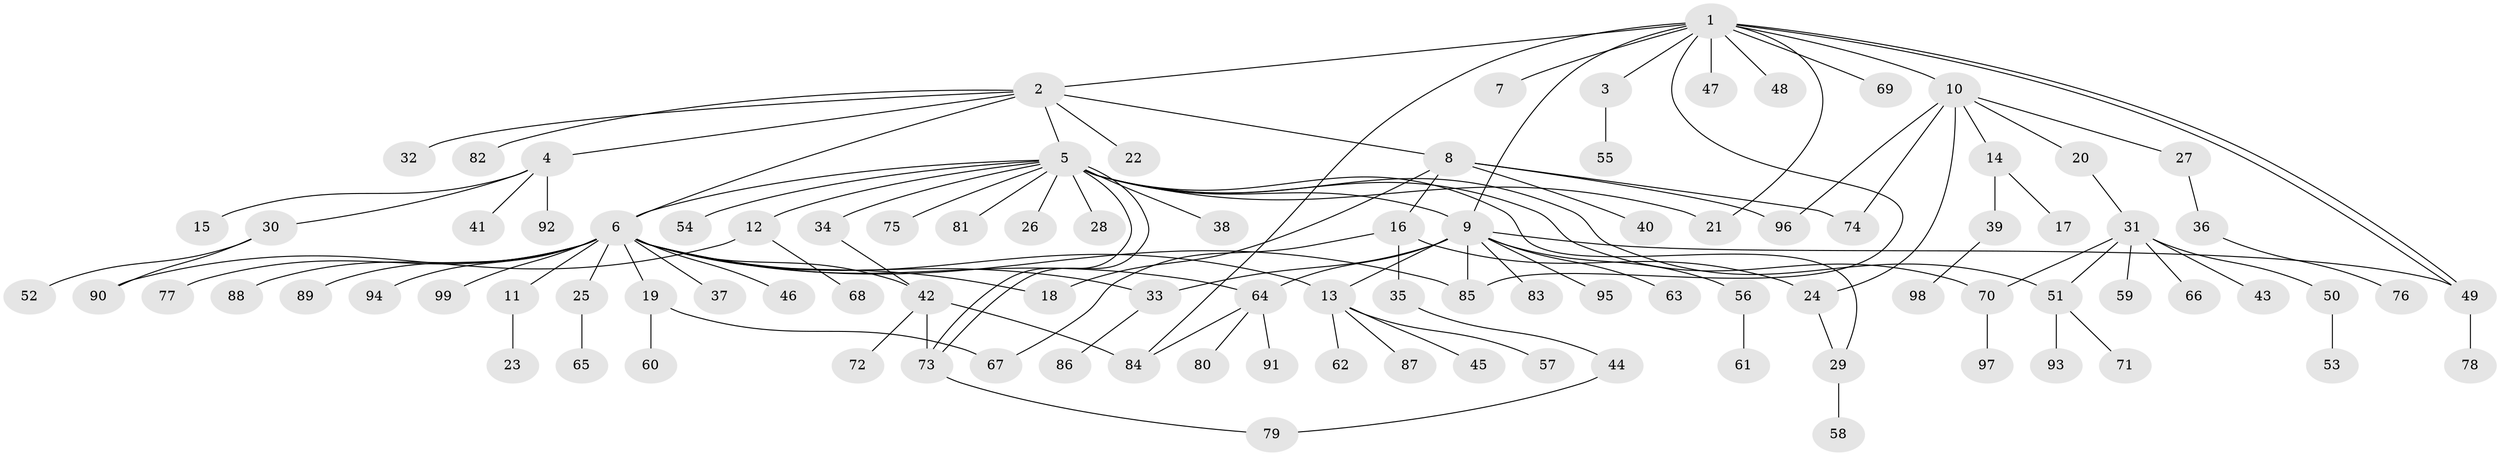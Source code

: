 // Generated by graph-tools (version 1.1) at 2025/14/03/09/25 04:14:21]
// undirected, 99 vertices, 123 edges
graph export_dot {
graph [start="1"]
  node [color=gray90,style=filled];
  1;
  2;
  3;
  4;
  5;
  6;
  7;
  8;
  9;
  10;
  11;
  12;
  13;
  14;
  15;
  16;
  17;
  18;
  19;
  20;
  21;
  22;
  23;
  24;
  25;
  26;
  27;
  28;
  29;
  30;
  31;
  32;
  33;
  34;
  35;
  36;
  37;
  38;
  39;
  40;
  41;
  42;
  43;
  44;
  45;
  46;
  47;
  48;
  49;
  50;
  51;
  52;
  53;
  54;
  55;
  56;
  57;
  58;
  59;
  60;
  61;
  62;
  63;
  64;
  65;
  66;
  67;
  68;
  69;
  70;
  71;
  72;
  73;
  74;
  75;
  76;
  77;
  78;
  79;
  80;
  81;
  82;
  83;
  84;
  85;
  86;
  87;
  88;
  89;
  90;
  91;
  92;
  93;
  94;
  95;
  96;
  97;
  98;
  99;
  1 -- 2;
  1 -- 3;
  1 -- 7;
  1 -- 9;
  1 -- 10;
  1 -- 21;
  1 -- 47;
  1 -- 48;
  1 -- 49;
  1 -- 49;
  1 -- 69;
  1 -- 84;
  1 -- 85;
  2 -- 4;
  2 -- 5;
  2 -- 6;
  2 -- 8;
  2 -- 22;
  2 -- 32;
  2 -- 82;
  3 -- 55;
  4 -- 15;
  4 -- 30;
  4 -- 41;
  4 -- 92;
  5 -- 6;
  5 -- 9;
  5 -- 12;
  5 -- 21;
  5 -- 26;
  5 -- 28;
  5 -- 29;
  5 -- 34;
  5 -- 38;
  5 -- 51;
  5 -- 54;
  5 -- 70;
  5 -- 73;
  5 -- 73;
  5 -- 75;
  5 -- 81;
  6 -- 11;
  6 -- 13;
  6 -- 18;
  6 -- 19;
  6 -- 25;
  6 -- 33;
  6 -- 37;
  6 -- 42;
  6 -- 46;
  6 -- 64;
  6 -- 77;
  6 -- 85;
  6 -- 88;
  6 -- 89;
  6 -- 94;
  6 -- 99;
  8 -- 16;
  8 -- 18;
  8 -- 40;
  8 -- 74;
  8 -- 96;
  9 -- 13;
  9 -- 33;
  9 -- 49;
  9 -- 56;
  9 -- 63;
  9 -- 64;
  9 -- 83;
  9 -- 85;
  9 -- 95;
  10 -- 14;
  10 -- 20;
  10 -- 24;
  10 -- 27;
  10 -- 74;
  10 -- 96;
  11 -- 23;
  12 -- 68;
  12 -- 90;
  13 -- 45;
  13 -- 57;
  13 -- 62;
  13 -- 87;
  14 -- 17;
  14 -- 39;
  16 -- 24;
  16 -- 35;
  16 -- 67;
  19 -- 60;
  19 -- 67;
  20 -- 31;
  24 -- 29;
  25 -- 65;
  27 -- 36;
  29 -- 58;
  30 -- 52;
  30 -- 90;
  31 -- 43;
  31 -- 50;
  31 -- 51;
  31 -- 59;
  31 -- 66;
  31 -- 70;
  33 -- 86;
  34 -- 42;
  35 -- 44;
  36 -- 76;
  39 -- 98;
  42 -- 72;
  42 -- 73;
  42 -- 84;
  44 -- 79;
  49 -- 78;
  50 -- 53;
  51 -- 71;
  51 -- 93;
  56 -- 61;
  64 -- 80;
  64 -- 84;
  64 -- 91;
  70 -- 97;
  73 -- 79;
}
